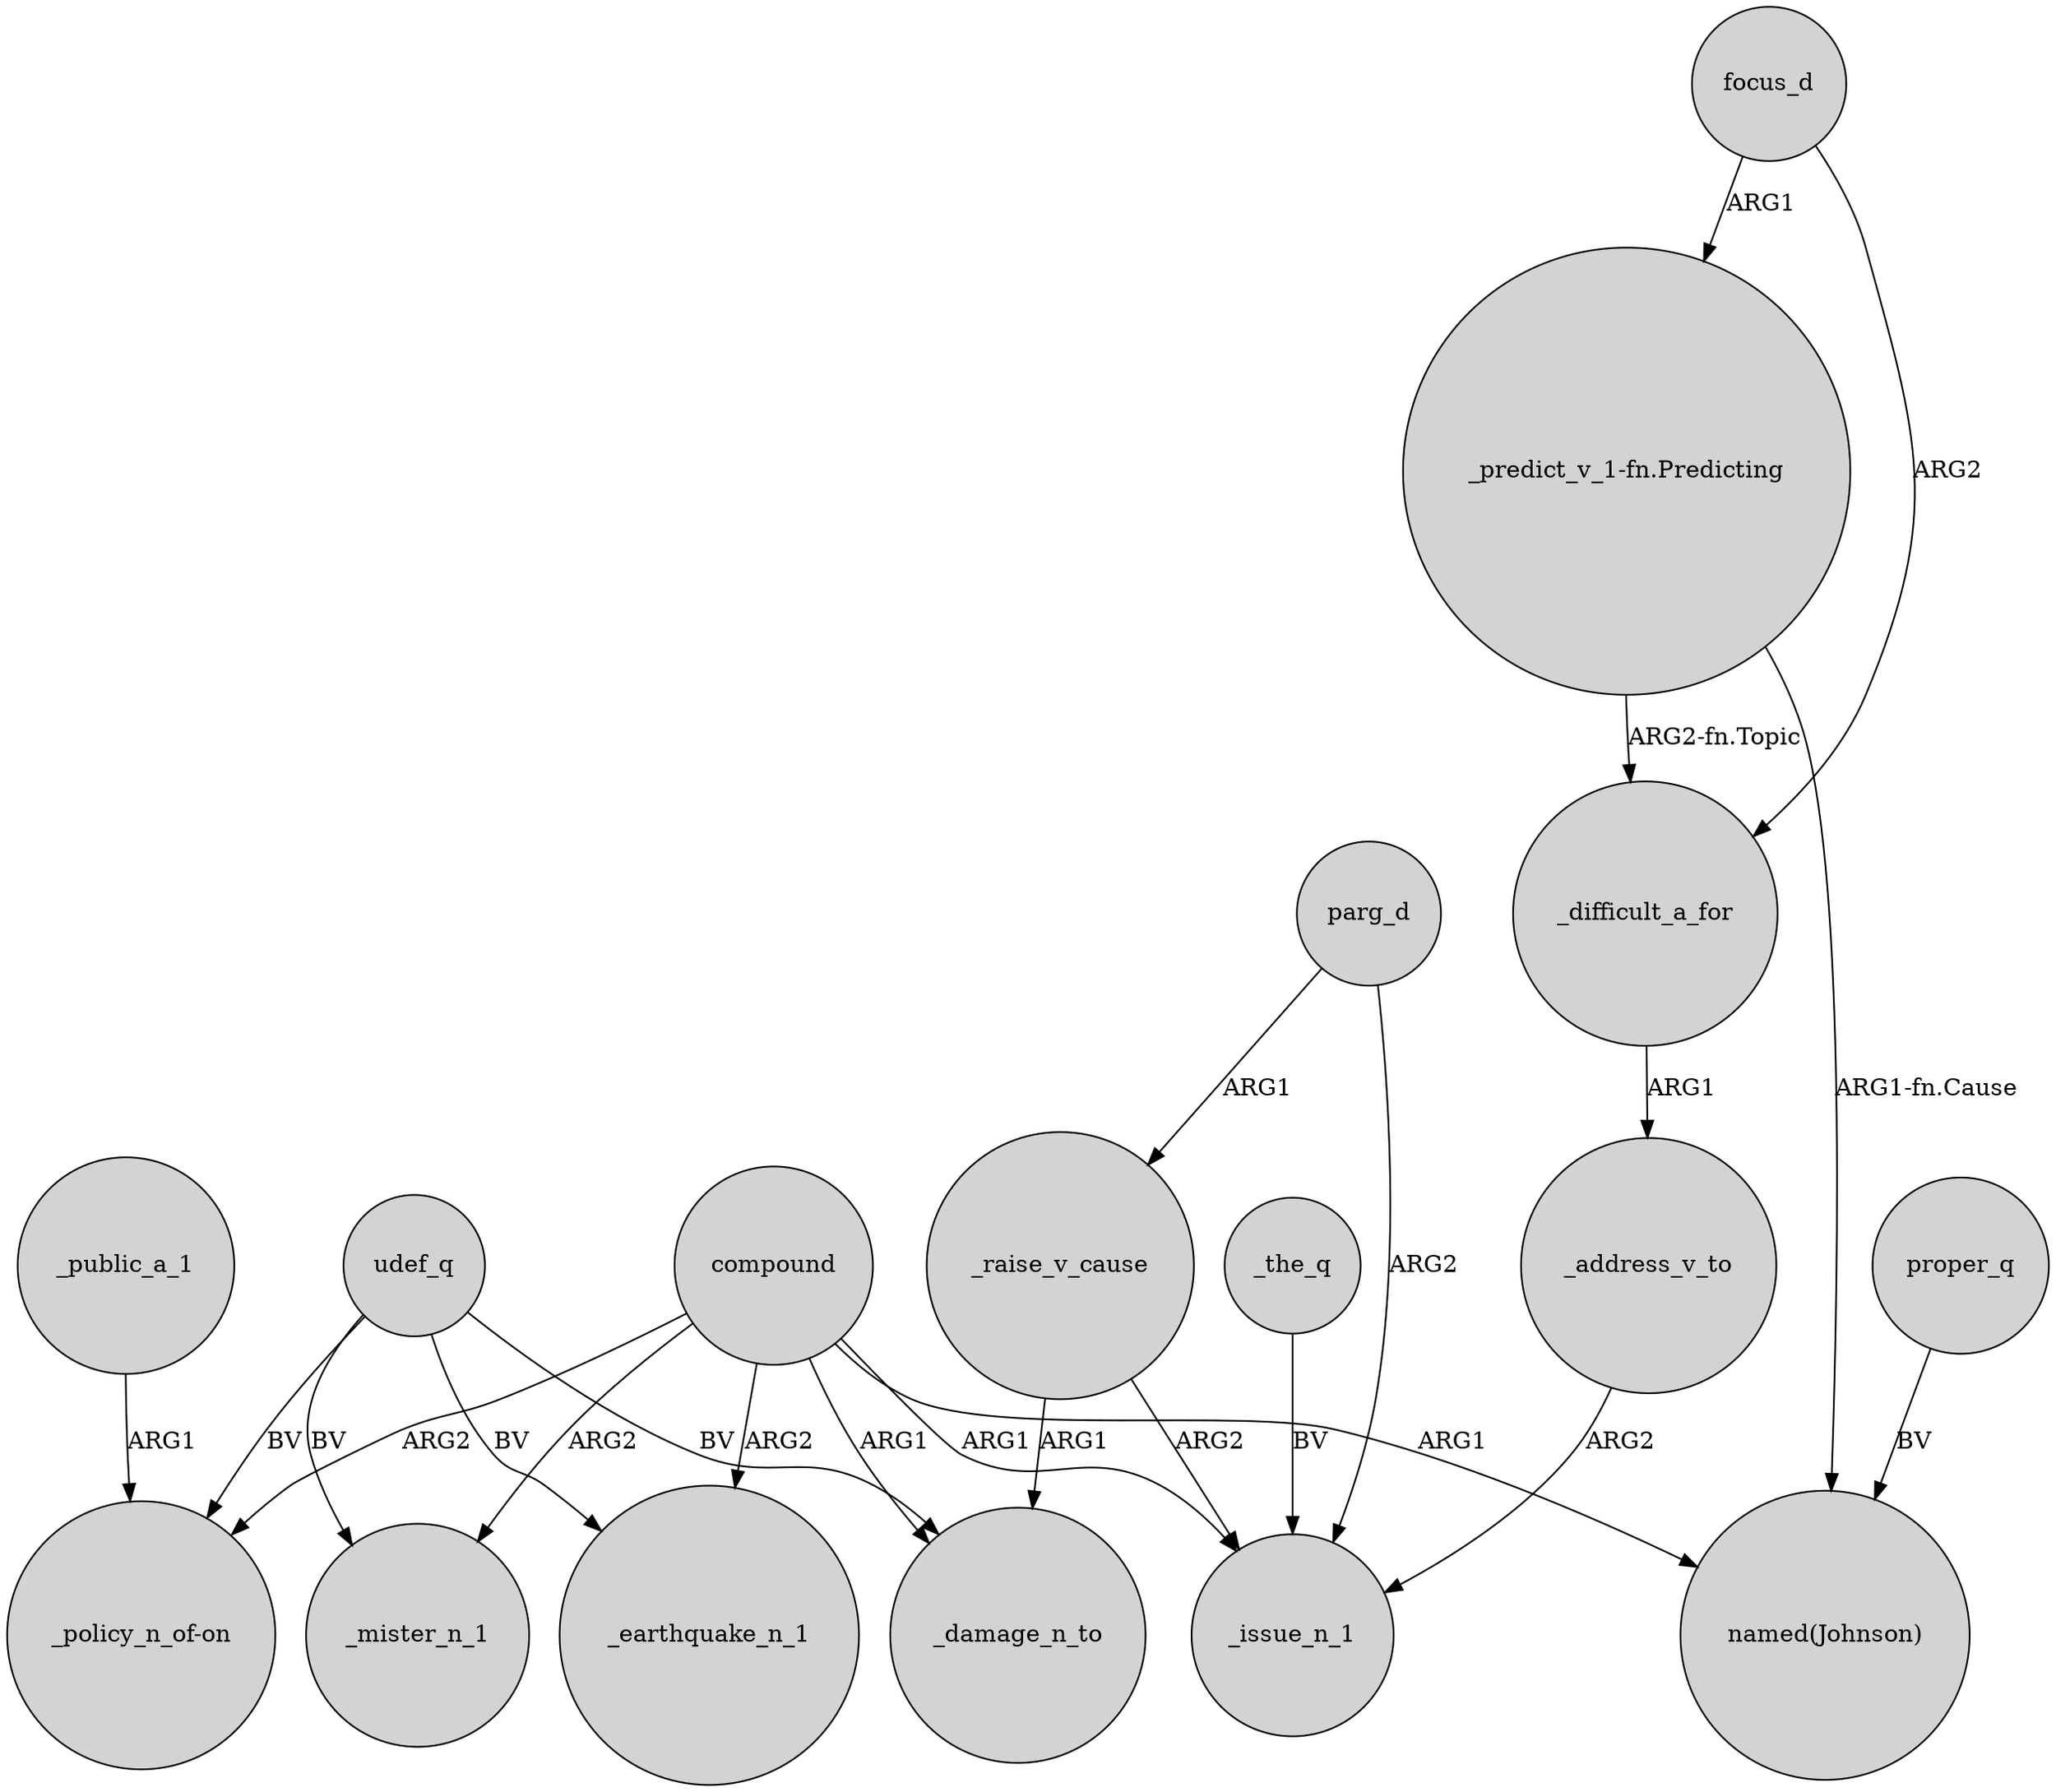digraph {
	node [shape=circle style=filled]
	compound -> _earthquake_n_1 [label=ARG2]
	"_predict_v_1-fn.Predicting" -> "named(Johnson)" [label="ARG1-fn.Cause"]
	parg_d -> _raise_v_cause [label=ARG1]
	_address_v_to -> _issue_n_1 [label=ARG2]
	compound -> "named(Johnson)" [label=ARG1]
	compound -> _mister_n_1 [label=ARG2]
	compound -> _damage_n_to [label=ARG1]
	compound -> "_policy_n_of-on" [label=ARG2]
	udef_q -> _mister_n_1 [label=BV]
	focus_d -> "_predict_v_1-fn.Predicting" [label=ARG1]
	_difficult_a_for -> _address_v_to [label=ARG1]
	_the_q -> _issue_n_1 [label=BV]
	udef_q -> "_policy_n_of-on" [label=BV]
	focus_d -> _difficult_a_for [label=ARG2]
	proper_q -> "named(Johnson)" [label=BV]
	udef_q -> _damage_n_to [label=BV]
	_raise_v_cause -> _damage_n_to [label=ARG1]
	"_predict_v_1-fn.Predicting" -> _difficult_a_for [label="ARG2-fn.Topic"]
	compound -> _issue_n_1 [label=ARG1]
	parg_d -> _issue_n_1 [label=ARG2]
	_public_a_1 -> "_policy_n_of-on" [label=ARG1]
	_raise_v_cause -> _issue_n_1 [label=ARG2]
	udef_q -> _earthquake_n_1 [label=BV]
}
